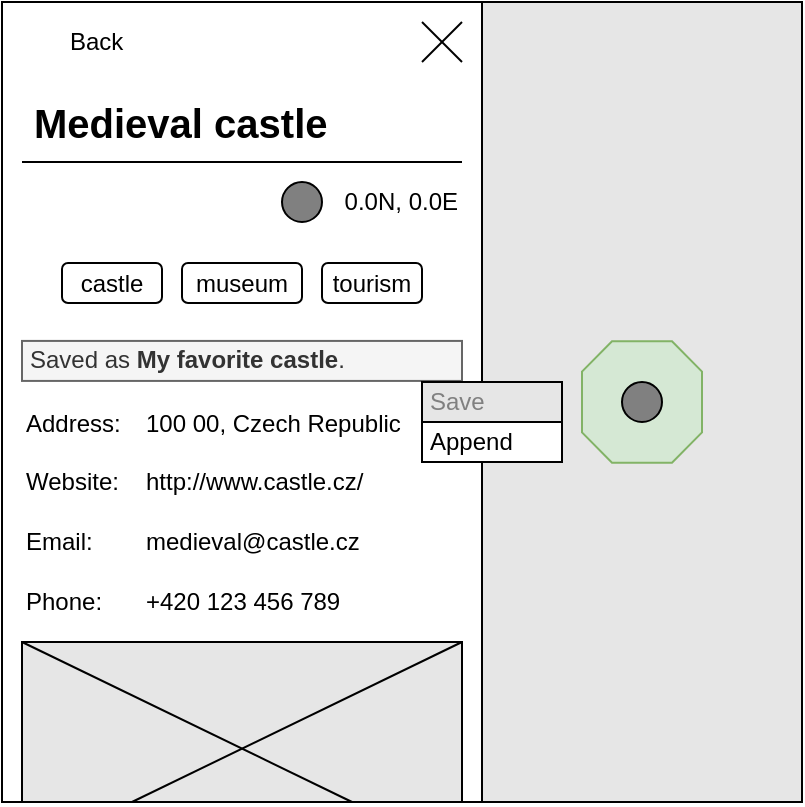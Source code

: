 <mxfile version="22.1.0" type="device">
  <diagram name="Page-1" id="i4jyYmvtQBFZ9W9xAMix">
    <mxGraphModel dx="530" dy="287" grid="1" gridSize="10" guides="1" tooltips="1" connect="1" arrows="1" fold="1" page="1" pageScale="1" pageWidth="827" pageHeight="1169" math="0" shadow="0">
      <root>
        <mxCell id="0" />
        <mxCell id="1" parent="0" />
        <mxCell id="vzZ8x6PWGeXRgOsCYHBK-1" value="" style="rounded=0;whiteSpace=wrap;html=1;fillColor=#E6E6E6;" parent="1" vertex="1">
          <mxGeometry x="280" y="40" width="160" height="400" as="geometry" />
        </mxCell>
        <mxCell id="crPvVswI3NDD5di29-oU-1" value="" style="rounded=0;whiteSpace=wrap;html=1;fillColor=none;" parent="1" vertex="1">
          <mxGeometry x="40" y="40" width="240" height="400" as="geometry" />
        </mxCell>
        <mxCell id="crPvVswI3NDD5di29-oU-2" value="" style="endArrow=none;html=1;rounded=0;strokeWidth=1;" parent="1" edge="1">
          <mxGeometry width="50" height="50" relative="1" as="geometry">
            <mxPoint x="250" y="70" as="sourcePoint" />
            <mxPoint x="270" y="50" as="targetPoint" />
          </mxGeometry>
        </mxCell>
        <mxCell id="crPvVswI3NDD5di29-oU-3" value="" style="endArrow=none;html=1;rounded=0;strokeWidth=1;" parent="1" edge="1">
          <mxGeometry width="50" height="50" relative="1" as="geometry">
            <mxPoint x="270" y="70" as="sourcePoint" />
            <mxPoint x="250" y="50" as="targetPoint" />
          </mxGeometry>
        </mxCell>
        <mxCell id="crPvVswI3NDD5di29-oU-4" value="" style="endArrow=none;html=1;rounded=0;" parent="1" edge="1">
          <mxGeometry width="50" height="50" relative="1" as="geometry">
            <mxPoint x="50" y="120" as="sourcePoint" />
            <mxPoint x="270" y="120" as="targetPoint" />
          </mxGeometry>
        </mxCell>
        <mxCell id="crPvVswI3NDD5di29-oU-5" value="Back" style="text;html=1;strokeColor=none;fillColor=none;align=left;verticalAlign=middle;whiteSpace=wrap;rounded=0;spacingLeft=2;" parent="1" vertex="1">
          <mxGeometry x="70" y="50" width="60" height="20" as="geometry" />
        </mxCell>
        <mxCell id="crPvVswI3NDD5di29-oU-6" value="" style="shape=image;html=1;verticalAlign=top;verticalLabelPosition=bottom;labelBackgroundColor=#ffffff;imageAspect=0;aspect=fixed;image=https://cdn4.iconfinder.com/data/icons/ionicons/512/icon-arrow-left-a-128.png;fontColor=#808080;imageBackground=none;" parent="1" vertex="1">
          <mxGeometry x="50" y="50" width="20" height="20" as="geometry" />
        </mxCell>
        <mxCell id="crPvVswI3NDD5di29-oU-7" value="Medieval castle" style="text;html=1;strokeColor=none;fillColor=none;align=left;verticalAlign=middle;whiteSpace=wrap;rounded=0;spacingLeft=4;fontStyle=1;fontSize=20;" parent="1" vertex="1">
          <mxGeometry x="50" y="80" width="220" height="40" as="geometry" />
        </mxCell>
        <mxCell id="crPvVswI3NDD5di29-oU-8" value="" style="ellipse;whiteSpace=wrap;html=1;aspect=fixed;fillColor=#808080;" parent="1" vertex="1">
          <mxGeometry x="180" y="130" width="20" height="20" as="geometry" />
        </mxCell>
        <mxCell id="crPvVswI3NDD5di29-oU-9" value="0.0N, 0.0E" style="text;html=1;strokeColor=none;fillColor=none;align=right;verticalAlign=middle;whiteSpace=wrap;rounded=0;" parent="1" vertex="1">
          <mxGeometry x="200" y="130" width="70" height="20" as="geometry" />
        </mxCell>
        <mxCell id="crPvVswI3NDD5di29-oU-10" value="museum" style="rounded=1;whiteSpace=wrap;html=1;" parent="1" vertex="1">
          <mxGeometry x="130" y="170.53" width="60" height="20" as="geometry" />
        </mxCell>
        <mxCell id="crPvVswI3NDD5di29-oU-11" value="castle" style="rounded=1;whiteSpace=wrap;html=1;" parent="1" vertex="1">
          <mxGeometry x="70" y="170.53" width="50" height="20" as="geometry" />
        </mxCell>
        <mxCell id="crPvVswI3NDD5di29-oU-12" value="tourism" style="rounded=1;whiteSpace=wrap;html=1;" parent="1" vertex="1">
          <mxGeometry x="200" y="170.53" width="50" height="20" as="geometry" />
        </mxCell>
        <mxCell id="crPvVswI3NDD5di29-oU-13" value="Saved as &lt;b&gt;My favorite castle&lt;/b&gt;." style="rounded=0;whiteSpace=wrap;html=1;fillColor=#f5f5f5;strokeColor=#666666;align=left;fontColor=#333333;spacingLeft=2;" parent="1" vertex="1">
          <mxGeometry x="50" y="209.46" width="220" height="20" as="geometry" />
        </mxCell>
        <mxCell id="crPvVswI3NDD5di29-oU-14" value="" style="shape=image;html=1;verticalAlign=top;verticalLabelPosition=bottom;labelBackgroundColor=#ffffff;imageAspect=0;aspect=fixed;image=https://cdn1.iconfinder.com/data/icons/ionicons-outline-vol-2/512/menu-outline-128.png" parent="1" vertex="1">
          <mxGeometry x="250" y="209.46" width="20" height="20" as="geometry" />
        </mxCell>
        <mxCell id="crPvVswI3NDD5di29-oU-15" value="Address:" style="text;html=1;strokeColor=none;fillColor=none;align=left;verticalAlign=middle;whiteSpace=wrap;rounded=0;" parent="1" vertex="1">
          <mxGeometry x="50" y="240.12" width="60" height="20.88" as="geometry" />
        </mxCell>
        <mxCell id="crPvVswI3NDD5di29-oU-16" value="Website:" style="text;html=1;strokeColor=none;fillColor=none;align=left;verticalAlign=middle;whiteSpace=wrap;rounded=0;" parent="1" vertex="1">
          <mxGeometry x="50" y="270" width="60" height="20.88" as="geometry" />
        </mxCell>
        <mxCell id="crPvVswI3NDD5di29-oU-17" value="Email:" style="text;html=1;strokeColor=none;fillColor=none;align=left;verticalAlign=middle;whiteSpace=wrap;rounded=0;" parent="1" vertex="1">
          <mxGeometry x="50" y="299.12" width="60" height="20.88" as="geometry" />
        </mxCell>
        <mxCell id="crPvVswI3NDD5di29-oU-18" value="Phone:" style="text;html=1;strokeColor=none;fillColor=none;align=left;verticalAlign=middle;whiteSpace=wrap;rounded=0;" parent="1" vertex="1">
          <mxGeometry x="50" y="329.12" width="60" height="20.88" as="geometry" />
        </mxCell>
        <mxCell id="crPvVswI3NDD5di29-oU-19" value="+420 123 456 789" style="text;html=1;strokeColor=none;fillColor=none;align=left;verticalAlign=middle;whiteSpace=wrap;rounded=0;" parent="1" vertex="1">
          <mxGeometry x="110" y="329.12" width="160" height="20.88" as="geometry" />
        </mxCell>
        <mxCell id="crPvVswI3NDD5di29-oU-20" value="medieval@castle.cz" style="text;html=1;strokeColor=none;fillColor=none;align=left;verticalAlign=middle;whiteSpace=wrap;rounded=0;" parent="1" vertex="1">
          <mxGeometry x="110" y="299.12" width="160" height="20.88" as="geometry" />
        </mxCell>
        <mxCell id="crPvVswI3NDD5di29-oU-21" value="http://www.castle.cz/" style="text;html=1;strokeColor=none;fillColor=none;align=left;verticalAlign=middle;whiteSpace=wrap;rounded=0;" parent="1" vertex="1">
          <mxGeometry x="110" y="270" width="160" height="20.88" as="geometry" />
        </mxCell>
        <mxCell id="crPvVswI3NDD5di29-oU-22" value="" style="rounded=0;whiteSpace=wrap;html=1;fillColor=#E6E6E6;" parent="1" vertex="1">
          <mxGeometry x="50" y="360" width="220" height="80" as="geometry" />
        </mxCell>
        <mxCell id="crPvVswI3NDD5di29-oU-23" value="" style="endArrow=none;html=1;rounded=0;entryX=0.75;entryY=1;entryDx=0;entryDy=0;exitX=0;exitY=0;exitDx=0;exitDy=0;" parent="1" source="crPvVswI3NDD5di29-oU-22" target="crPvVswI3NDD5di29-oU-22" edge="1">
          <mxGeometry width="50" height="50" relative="1" as="geometry">
            <mxPoint x="50" y="500" as="sourcePoint" />
            <mxPoint x="200" y="340" as="targetPoint" />
          </mxGeometry>
        </mxCell>
        <mxCell id="crPvVswI3NDD5di29-oU-24" value="100 00, Czech Republic" style="text;html=1;strokeColor=none;fillColor=none;align=left;verticalAlign=middle;whiteSpace=wrap;rounded=0;" parent="1" vertex="1">
          <mxGeometry x="110" y="240.12" width="160" height="20.88" as="geometry" />
        </mxCell>
        <mxCell id="crPvVswI3NDD5di29-oU-25" value="" style="endArrow=none;html=1;rounded=0;entryX=0.25;entryY=1;entryDx=0;entryDy=0;exitX=1;exitY=0;exitDx=0;exitDy=0;" parent="1" source="crPvVswI3NDD5di29-oU-22" target="crPvVswI3NDD5di29-oU-22" edge="1">
          <mxGeometry width="50" height="50" relative="1" as="geometry">
            <mxPoint x="60" y="370" as="sourcePoint" />
            <mxPoint x="225" y="490" as="targetPoint" />
          </mxGeometry>
        </mxCell>
        <mxCell id="crPvVswI3NDD5di29-oU-26" value="" style="rounded=0;whiteSpace=wrap;html=1;align=left;" parent="1" vertex="1">
          <mxGeometry x="250" y="230" width="70" height="40" as="geometry" />
        </mxCell>
        <mxCell id="crPvVswI3NDD5di29-oU-27" value="Save" style="rounded=0;whiteSpace=wrap;html=1;align=left;spacingLeft=2;fillColor=#E6E6E6;fontColor=#808080;" parent="1" vertex="1">
          <mxGeometry x="250" y="230" width="70" height="20" as="geometry" />
        </mxCell>
        <mxCell id="crPvVswI3NDD5di29-oU-28" value="Append" style="rounded=0;whiteSpace=wrap;html=1;align=left;spacingLeft=2;fillColor=#FFFFFF;" parent="1" vertex="1">
          <mxGeometry x="250" y="250" width="70" height="20" as="geometry" />
        </mxCell>
        <mxCell id="vzZ8x6PWGeXRgOsCYHBK-4" value="" style="verticalLabelPosition=bottom;verticalAlign=top;html=1;shape=mxgraph.basic.polygon;polyCoords=[[0.25,0],[0.75,0],[1,0.25],[1,0.75],[0.75,1],[0.25,1],[0,0.75],[0,0.25]];polyline=0;fillColor=#d5e8d4;strokeColor=#82b366;" parent="1" vertex="1">
          <mxGeometry x="330" y="209.62" width="60" height="60.76" as="geometry" />
        </mxCell>
        <mxCell id="vzZ8x6PWGeXRgOsCYHBK-2" value="" style="ellipse;whiteSpace=wrap;html=1;aspect=fixed;fillColor=#808080;" parent="1" vertex="1">
          <mxGeometry x="350" y="230" width="20" height="20" as="geometry" />
        </mxCell>
      </root>
    </mxGraphModel>
  </diagram>
</mxfile>
